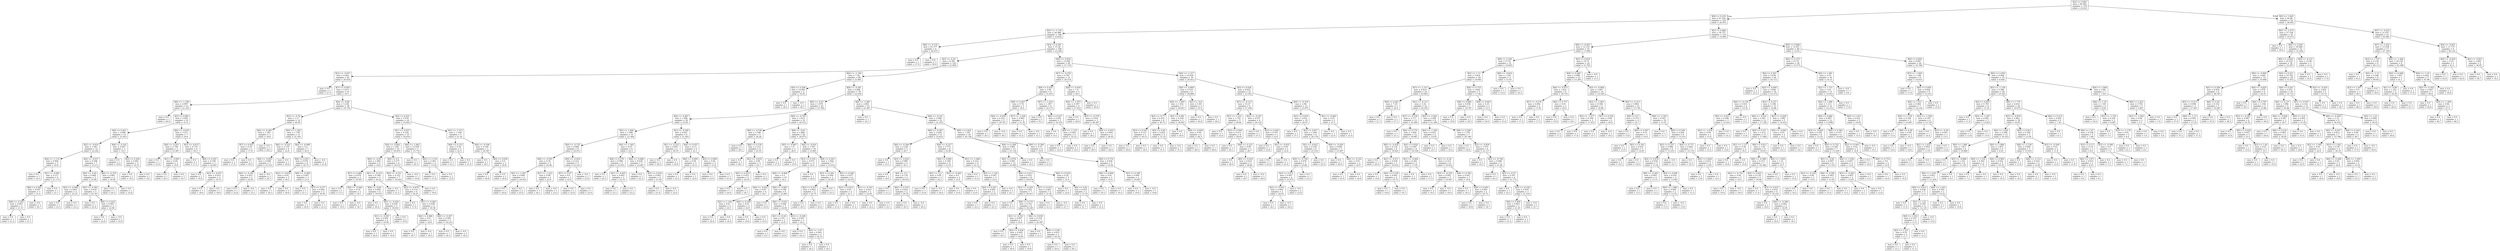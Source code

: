 digraph Tree {
node [shape=box] ;
0 [label="X[3] <= 0.965\nmse = 84.565\nsamples = 379\nvalue = 22.621"] ;
1 [label="X[9] <= 0.225\nmse = 41.524\nsamples = 325\nvalue = 20.051"] ;
0 -> 1 [labeldistance=2.5, labelangle=45, headlabel="True"] ;
2 [label="X[5] <= -1.154\nmse = 26.486\nsamples = 190\nvalue = 23.652"] ;
1 -> 2 ;
3 [label="X[8] <= -0.155\nmse = 91.577\nsamples = 4\nvalue = 44.475"] ;
2 -> 3 ;
4 [label="mse = 0.0\nsamples = 1\nvalue = 27.9"] ;
3 -> 4 ;
5 [label="mse = 0.0\nsamples = 3\nvalue = 50.0"] ;
3 -> 5 ;
6 [label="X[3] <= 0.391\nmse = 15.56\nsamples = 186\nvalue = 23.204"] ;
2 -> 6 ;
7 [label="X[3] <= -0.24\nmse = 8.391\nsamples = 142\nvalue = 21.805"] ;
6 -> 7 ;
8 [label="X[3] <= -3.637\nmse = 6.402\nsamples = 62\nvalue = 20.416"] ;
7 -> 8 ;
9 [label="mse = 0.0\nsamples = 1\nvalue = 27.5"] ;
8 -> 9 ;
10 [label="X[7] <= 0.093\nmse = 5.671\nsamples = 61\nvalue = 20.3"] ;
8 -> 10 ;
11 [label="X[6] <= -1.196\nmse = 4.987\nsamples = 23\nvalue = 21.235"] ;
10 -> 11 ;
12 [label="mse = 0.0\nsamples = 1\nvalue = 26.4"] ;
11 -> 12 ;
13 [label="X[5] <= 0.965\nmse = 3.945\nsamples = 22\nvalue = 21.0"] ;
11 -> 13 ;
14 [label="X[4] <= 0.443\nmse = 2.946\nsamples = 15\nvalue = 21.653"] ;
13 -> 14 ;
15 [label="X[2] <= -0.635\nmse = 1.941\nsamples = 12\nvalue = 22.242"] ;
14 -> 15 ;
16 [label="X[4] <= -1.114\nmse = 0.664\nsamples = 5\nvalue = 20.8"] ;
15 -> 16 ;
17 [label="mse = 0.0\nsamples = 1\nvalue = 19.3"] ;
16 -> 17 ;
18 [label="X[1] <= -0.091\nmse = 0.127\nsamples = 4\nvalue = 21.175"] ;
16 -> 18 ;
19 [label="X[8] <= 0.385\nmse = 0.047\nsamples = 3\nvalue = 21.0"] ;
18 -> 19 ;
20 [label="X[9] <= -0.203\nmse = 0.003\nsamples = 2\nvalue = 21.15"] ;
19 -> 20 ;
21 [label="mse = 0.0\nsamples = 1\nvalue = 21.2"] ;
20 -> 21 ;
22 [label="mse = 0.0\nsamples = 1\nvalue = 21.1"] ;
20 -> 22 ;
23 [label="mse = -0.0\nsamples = 1\nvalue = 20.7"] ;
19 -> 23 ;
24 [label="mse = 0.0\nsamples = 1\nvalue = 21.7"] ;
18 -> 24 ;
25 [label="X[4] <= -0.037\nmse = 0.308\nsamples = 7\nvalue = 23.271"] ;
15 -> 25 ;
26 [label="X[0] <= -0.45\nmse = 0.066\nsamples = 5\nvalue = 22.96"] ;
25 -> 26 ;
27 [label="X[3] <= -0.446\nmse = 0.003\nsamples = 2\nvalue = 23.25"] ;
26 -> 27 ;
28 [label="mse = 0.0\nsamples = 1\nvalue = 23.3"] ;
27 -> 28 ;
29 [label="mse = 0.0\nsamples = 1\nvalue = 23.2"] ;
27 -> 29 ;
30 [label="X[2] <= -0.382\nmse = 0.016\nsamples = 3\nvalue = 22.767"] ;
26 -> 30 ;
31 [label="mse = 0.0\nsamples = 1\nvalue = 22.6"] ;
30 -> 31 ;
32 [label="X[8] <= 0.424\nmse = 0.003\nsamples = 2\nvalue = 22.85"] ;
30 -> 32 ;
33 [label="mse = 0.0\nsamples = 1\nvalue = 22.8"] ;
32 -> 33 ;
34 [label="mse = -0.0\nsamples = 1\nvalue = 22.9"] ;
32 -> 34 ;
35 [label="X[6] <= -0.319\nmse = 0.062\nsamples = 2\nvalue = 24.05"] ;
25 -> 35 ;
36 [label="mse = 0.0\nsamples = 1\nvalue = 24.3"] ;
35 -> 36 ;
37 [label="mse = 0.0\nsamples = 1\nvalue = 23.8"] ;
35 -> 37 ;
38 [label="X[8] <= -0.102\nmse = 0.047\nsamples = 3\nvalue = 19.3"] ;
14 -> 38 ;
39 [label="mse = 0.0\nsamples = 1\nvalue = 19.6"] ;
38 -> 39 ;
40 [label="X[2] <= 0.204\nmse = 0.002\nsamples = 2\nvalue = 19.15"] ;
38 -> 40 ;
41 [label="mse = 0.0\nsamples = 1\nvalue = 19.2"] ;
40 -> 41 ;
42 [label="mse = 0.0\nsamples = 1\nvalue = 19.1"] ;
40 -> 42 ;
43 [label="X[6] <= -0.635\nmse = 3.211\nsamples = 7\nvalue = 19.6"] ;
13 -> 43 ;
44 [label="X[0] <= -0.451\nmse = 2.749\nsamples = 3\nvalue = 21.067"] ;
43 -> 44 ;
45 [label="mse = 0.0\nsamples = 1\nvalue = 23.4"] ;
44 -> 45 ;
46 [label="X[1] <= -0.845\nmse = 0.04\nsamples = 2\nvalue = 19.9"] ;
44 -> 46 ;
47 [label="mse = 0.0\nsamples = 1\nvalue = 20.1"] ;
46 -> 47 ;
48 [label="mse = 0.0\nsamples = 1\nvalue = 19.7"] ;
46 -> 48 ;
49 [label="X[3] <= -0.672\nmse = 0.735\nsamples = 4\nvalue = 18.5"] ;
43 -> 49 ;
50 [label="mse = 0.0\nsamples = 1\nvalue = 17.1"] ;
49 -> 50 ;
51 [label="X[8] <= 0.245\nmse = 0.109\nsamples = 3\nvalue = 18.967"] ;
49 -> 51 ;
52 [label="mse = 0.0\nsamples = 1\nvalue = 19.4"] ;
51 -> 52 ;
53 [label="X[3] <= -0.457\nmse = 0.023\nsamples = 2\nvalue = 18.75"] ;
51 -> 53 ;
54 [label="mse = 0.0\nsamples = 1\nvalue = 18.6"] ;
53 -> 54 ;
55 [label="mse = 0.0\nsamples = 1\nvalue = 18.9"] ;
53 -> 55 ;
56 [label="X[4] <= -0.86\nmse = 5.236\nsamples = 38\nvalue = 19.734"] ;
10 -> 56 ;
57 [label="X[3] <= -0.79\nmse = 3.17\nsamples = 14\nvalue = 20.95"] ;
56 -> 57 ;
58 [label="X[0] <= -0.395\nmse = 1.387\nsamples = 3\nvalue = 18.6"] ;
57 -> 58 ;
59 [label="X[7] <= 0.922\nmse = 0.16\nsamples = 2\nvalue = 17.8"] ;
58 -> 59 ;
60 [label="mse = 0.0\nsamples = 1\nvalue = 17.4"] ;
59 -> 60 ;
61 [label="mse = 0.0\nsamples = 1\nvalue = 18.2"] ;
59 -> 61 ;
62 [label="mse = -0.0\nsamples = 1\nvalue = 20.2"] ;
58 -> 62 ;
63 [label="X[4] <= -1.302\nmse = 1.739\nsamples = 11\nvalue = 21.591"] ;
57 -> 63 ;
64 [label="X[6] <= -0.525\nmse = 2.135\nsamples = 4\nvalue = 22.8"] ;
63 -> 64 ;
65 [label="X[9] <= -0.603\nmse = 0.696\nsamples = 3\nvalue = 23.533"] ;
64 -> 65 ;
66 [label="X[0] <= -0.381\nmse = 0.023\nsamples = 2\nvalue = 22.95"] ;
65 -> 66 ;
67 [label="mse = 0.0\nsamples = 1\nvalue = 22.8"] ;
66 -> 67 ;
68 [label="mse = -0.0\nsamples = 1\nvalue = 23.1"] ;
66 -> 68 ;
69 [label="mse = -0.0\nsamples = 1\nvalue = 24.7"] ;
65 -> 69 ;
70 [label="mse = -0.0\nsamples = 1\nvalue = 20.6"] ;
64 -> 70 ;
71 [label="X[0] <= -0.098\nmse = 0.2\nsamples = 7\nvalue = 20.9"] ;
63 -> 71 ;
72 [label="X[8] <= 0.451\nmse = 0.076\nsamples = 6\nvalue = 20.75"] ;
71 -> 72 ;
73 [label="X[2] <= -0.639\nmse = 0.02\nsamples = 3\nvalue = 20.5"] ;
72 -> 73 ;
74 [label="mse = 0.0\nsamples = 1\nvalue = 20.3"] ;
73 -> 74 ;
75 [label="mse = 0.0\nsamples = 2\nvalue = 20.6"] ;
73 -> 75 ;
76 [label="X[9] <= -0.599\nmse = 0.007\nsamples = 3\nvalue = 21.0"] ;
72 -> 76 ;
77 [label="mse = 0.0\nsamples = 1\nvalue = 21.1"] ;
76 -> 77 ;
78 [label="X[7] <= 0.277\nmse = 0.002\nsamples = 2\nvalue = 20.95"] ;
76 -> 78 ;
79 [label="mse = 0.0\nsamples = 1\nvalue = 20.9"] ;
78 -> 79 ;
80 [label="mse = 0.0\nsamples = 1\nvalue = 21.0"] ;
78 -> 80 ;
81 [label="mse = -0.0\nsamples = 1\nvalue = 21.8"] ;
71 -> 81 ;
82 [label="X[2] <= 0.432\nmse = 5.076\nsamples = 24\nvalue = 19.025"] ;
56 -> 82 ;
83 [label="X[1] <= -0.037\nmse = 4.339\nsamples = 19\nvalue = 18.416"] ;
82 -> 83 ;
84 [label="X[4] <= -0.093\nmse = 1.295\nsamples = 16\nvalue = 18.919"] ;
83 -> 84 ;
85 [label="X[0] <= -0.45\nmse = 1.085\nsamples = 8\nvalue = 19.6"] ;
84 -> 85 ;
86 [label="X[7] <= 0.484\nmse = 0.676\nsamples = 3\nvalue = 18.567"] ;
85 -> 86 ;
87 [label="mse = 0.0\nsamples = 1\nvalue = 17.5"] ;
86 -> 87 ;
88 [label="X[4] <= -0.566\nmse = 0.16\nsamples = 2\nvalue = 19.1"] ;
86 -> 88 ;
89 [label="mse = 0.0\nsamples = 1\nvalue = 19.5"] ;
88 -> 89 ;
90 [label="mse = -0.0\nsamples = 1\nvalue = 18.7"] ;
88 -> 90 ;
91 [label="X[1] <= -0.314\nmse = 0.306\nsamples = 5\nvalue = 20.22"] ;
85 -> 91 ;
92 [label="X[9] <= -0.64\nmse = 0.082\nsamples = 4\nvalue = 19.975"] ;
91 -> 92 ;
93 [label="mse = 0.0\nsamples = 1\nvalue = 20.4"] ;
92 -> 93 ;
94 [label="X[3] <= -0.546\nmse = 0.029\nsamples = 3\nvalue = 19.833"] ;
92 -> 94 ;
95 [label="X[1] <= -0.587\nmse = 0.002\nsamples = 2\nvalue = 19.95"] ;
94 -> 95 ;
96 [label="mse = 0.0\nsamples = 1\nvalue = 20.0"] ;
95 -> 96 ;
97 [label="mse = 0.0\nsamples = 1\nvalue = 19.9"] ;
95 -> 97 ;
98 [label="mse = 0.0\nsamples = 1\nvalue = 19.6"] ;
94 -> 98 ;
99 [label="mse = -0.0\nsamples = 1\nvalue = 21.2"] ;
91 -> 99 ;
100 [label="X[9] <= 0.2\nmse = 0.577\nsamples = 8\nvalue = 18.237"] ;
84 -> 100 ;
101 [label="X[0] <= -0.351\nmse = 0.322\nsamples = 7\nvalue = 18.443"] ;
100 -> 101 ;
102 [label="X[3] <= -0.878\nmse = 0.116\nsamples = 6\nvalue = 18.25"] ;
101 -> 102 ;
103 [label="mse = 0.0\nsamples = 1\nvalue = 17.6"] ;
102 -> 103 ;
104 [label="X[1] <= -0.483\nmse = 0.038\nsamples = 5\nvalue = 18.38"] ;
102 -> 104 ;
105 [label="X[4] <= 0.066\nmse = 0.01\nsamples = 2\nvalue = 18.6"] ;
104 -> 105 ;
106 [label="mse = 0.0\nsamples = 1\nvalue = 18.7"] ;
105 -> 106 ;
107 [label="mse = -0.0\nsamples = 1\nvalue = 18.5"] ;
105 -> 107 ;
108 [label="X[0] <= -0.397\nmse = 0.002\nsamples = 3\nvalue = 18.233"] ;
104 -> 108 ;
109 [label="mse = 0.0\nsamples = 1\nvalue = 18.3"] ;
108 -> 109 ;
110 [label="mse = -0.0\nsamples = 2\nvalue = 18.2"] ;
108 -> 110 ;
111 [label="mse = 0.0\nsamples = 1\nvalue = 19.6"] ;
101 -> 111 ;
112 [label="mse = -0.0\nsamples = 1\nvalue = 16.8"] ;
100 -> 112 ;
113 [label="X[6] <= -1.062\nmse = 12.029\nsamples = 3\nvalue = 15.733"] ;
83 -> 113 ;
114 [label="mse = 0.0\nsamples = 1\nvalue = 20.3"] ;
113 -> 114 ;
115 [label="X[0] <= 3.116\nmse = 2.403\nsamples = 2\nvalue = 13.45"] ;
113 -> 115 ;
116 [label="mse = 0.0\nsamples = 1\nvalue = 11.9"] ;
115 -> 116 ;
117 [label="mse = 0.0\nsamples = 1\nvalue = 15.0"] ;
115 -> 117 ;
118 [label="X[3] <= -1.573\nmse = 1.106\nsamples = 5\nvalue = 21.34"] ;
82 -> 118 ;
119 [label="X[9] <= 0.125\nmse = 0.36\nsamples = 2\nvalue = 22.5"] ;
118 -> 119 ;
120 [label="mse = 0.0\nsamples = 1\nvalue = 23.1"] ;
119 -> 120 ;
121 [label="mse = 0.0\nsamples = 1\nvalue = 21.9"] ;
119 -> 121 ;
122 [label="X[0] <= -0.196\nmse = 0.109\nsamples = 3\nvalue = 20.567"] ;
118 -> 122 ;
123 [label="mse = 0.0\nsamples = 1\nvalue = 20.1"] ;
122 -> 123 ;
124 [label="X[0] <= 0.638\nmse = 0.0\nsamples = 2\nvalue = 20.8"] ;
122 -> 124 ;
125 [label="mse = 0.0\nsamples = 1\nvalue = 20.8"] ;
124 -> 125 ;
126 [label="mse = 0.0\nsamples = 1\nvalue = 20.8"] ;
124 -> 126 ;
127 [label="X[6] <= -1.109\nmse = 7.28\nsamples = 80\nvalue = 22.881"] ;
7 -> 127 ;
128 [label="X[5] <= 0.208\nmse = 14.062\nsamples = 2\nvalue = 32.45"] ;
127 -> 128 ;
129 [label="mse = 0.0\nsamples = 1\nvalue = 36.2"] ;
128 -> 129 ;
130 [label="mse = -0.0\nsamples = 1\nvalue = 28.7"] ;
128 -> 130 ;
131 [label="X[9] <= -0.381\nmse = 4.698\nsamples = 78\nvalue = 22.636"] ;
127 -> 131 ;
132 [label="X[0] <= -0.45\nmse = 3.079\nsamples = 45\nvalue = 23.764"] ;
131 -> 132 ;
133 [label="X[4] <= -0.467\nmse = 1.586\nsamples = 20\nvalue = 22.83"] ;
132 -> 133 ;
134 [label="X[5] <= 1.466\nmse = 1.048\nsamples = 14\nvalue = 23.364"] ;
133 -> 134 ;
135 [label="X[9] <= -0.725\nmse = 0.666\nsamples = 8\nvalue = 24.013"] ;
134 -> 135 ;
136 [label="X[6] <= -0.593\nmse = 0.35\nsamples = 5\nvalue = 24.48"] ;
135 -> 136 ;
137 [label="X[2] <= -1.007\nmse = 0.009\nsamples = 3\nvalue = 24.933"] ;
136 -> 137 ;
138 [label="mse = 0.0\nsamples = 1\nvalue = 24.8"] ;
137 -> 138 ;
139 [label="mse = 0.0\nsamples = 2\nvalue = 25.0"] ;
137 -> 139 ;
140 [label="X[1] <= -1.223\nmse = 0.09\nsamples = 2\nvalue = 23.8"] ;
136 -> 140 ;
141 [label="mse = 0.0\nsamples = 1\nvalue = 24.1"] ;
140 -> 141 ;
142 [label="mse = -0.0\nsamples = 1\nvalue = 23.5"] ;
140 -> 142 ;
143 [label="X[0] <= -0.454\nmse = 0.222\nsamples = 3\nvalue = 23.233"] ;
135 -> 143 ;
144 [label="X[7] <= 0.07\nmse = 0.0\nsamples = 2\nvalue = 22.9"] ;
143 -> 144 ;
145 [label="mse = 0.0\nsamples = 1\nvalue = 22.9"] ;
144 -> 145 ;
146 [label="mse = 0.0\nsamples = 1\nvalue = 22.9"] ;
144 -> 146 ;
147 [label="mse = -0.0\nsamples = 1\nvalue = 23.9"] ;
143 -> 147 ;
148 [label="X[4] <= -1.302\nmse = 0.25\nsamples = 6\nvalue = 22.5"] ;
134 -> 148 ;
149 [label="X[8] <= 0.278\nmse = 0.096\nsamples = 3\nvalue = 22.933"] ;
148 -> 149 ;
150 [label="mse = 0.0\nsamples = 1\nvalue = 22.5"] ;
149 -> 150 ;
151 [label="X[1] <= -0.925\nmse = 0.003\nsamples = 2\nvalue = 23.15"] ;
149 -> 151 ;
152 [label="mse = 0.0\nsamples = 1\nvalue = 23.1"] ;
151 -> 152 ;
153 [label="mse = 0.0\nsamples = 1\nvalue = 23.2"] ;
151 -> 153 ;
154 [label="X[6] <= -0.668\nmse = 0.029\nsamples = 3\nvalue = 22.067"] ;
148 -> 154 ;
155 [label="mse = 0.0\nsamples = 1\nvalue = 22.3"] ;
154 -> 155 ;
156 [label="X[3] <= 0.019\nmse = 0.002\nsamples = 2\nvalue = 21.95"] ;
154 -> 156 ;
157 [label="mse = 0.0\nsamples = 1\nvalue = 21.9"] ;
156 -> 157 ;
158 [label="mse = -0.0\nsamples = 1\nvalue = 22.0"] ;
156 -> 158 ;
159 [label="X[3] <= -0.209\nmse = 0.621\nsamples = 6\nvalue = 21.583"] ;
133 -> 159 ;
160 [label="X[1] <= -0.333\nmse = 0.003\nsamples = 2\nvalue = 20.55"] ;
159 -> 160 ;
161 [label="mse = 0.0\nsamples = 1\nvalue = 20.5"] ;
160 -> 161 ;
162 [label="mse = 0.0\nsamples = 1\nvalue = 20.6"] ;
160 -> 162 ;
163 [label="X[4] <= 0.057\nmse = 0.13\nsamples = 4\nvalue = 22.1"] ;
159 -> 163 ;
164 [label="X[6] <= -0.895\nmse = 0.04\nsamples = 2\nvalue = 22.4"] ;
163 -> 164 ;
165 [label="mse = 0.0\nsamples = 1\nvalue = 22.2"] ;
164 -> 165 ;
166 [label="mse = 0.0\nsamples = 1\nvalue = 22.6"] ;
164 -> 166 ;
167 [label="X[5] <= 0.069\nmse = 0.04\nsamples = 2\nvalue = 21.8"] ;
163 -> 167 ;
168 [label="mse = 0.0\nsamples = 1\nvalue = 22.0"] ;
167 -> 168 ;
169 [label="mse = 0.0\nsamples = 1\nvalue = 21.6"] ;
167 -> 169 ;
170 [label="X[6] <= -0.763\nmse = 3.015\nsamples = 25\nvalue = 24.512"] ;
132 -> 170 ;
171 [label="X[9] <= -0.746\nmse = 3.786\nsamples = 5\nvalue = 26.26"] ;
170 -> 171 ;
172 [label="mse = 0.0\nsamples = 1\nvalue = 29.1"] ;
171 -> 172 ;
173 [label="X[8] <= 0.378\nmse = 2.212\nsamples = 4\nvalue = 25.55"] ;
171 -> 173 ;
174 [label="mse = 0.0\nsamples = 1\nvalue = 28.1"] ;
173 -> 174 ;
175 [label="X[2] <= -0.635\nmse = 0.06\nsamples = 3\nvalue = 24.7"] ;
173 -> 175 ;
176 [label="X[5] <= 0.433\nmse = 0.023\nsamples = 2\nvalue = 24.55"] ;
175 -> 176 ;
177 [label="mse = 0.0\nsamples = 1\nvalue = 24.4"] ;
176 -> 177 ;
178 [label="mse = 0.0\nsamples = 1\nvalue = 24.7"] ;
176 -> 178 ;
179 [label="mse = 0.0\nsamples = 1\nvalue = 25.0"] ;
175 -> 179 ;
180 [label="X[8] <= -0.03\nmse = 1.868\nsamples = 20\nvalue = 24.075"] ;
170 -> 180 ;
181 [label="X[5] <= -0.847\nmse = 1.0\nsamples = 2\nvalue = 26.0"] ;
180 -> 181 ;
182 [label="mse = 0.0\nsamples = 1\nvalue = 27.0"] ;
181 -> 182 ;
183 [label="mse = 0.0\nsamples = 1\nvalue = 25.0"] ;
181 -> 183 ;
184 [label="X[4] <= -0.914\nmse = 1.507\nsamples = 18\nvalue = 23.861"] ;
180 -> 184 ;
185 [label="X[3] <= 0.318\nmse = 0.673\nsamples = 11\nvalue = 24.4"] ;
184 -> 185 ;
186 [label="X[9] <= -0.908\nmse = 0.3\nsamples = 10\nvalue = 24.2"] ;
185 -> 186 ;
187 [label="X[0] <= -0.432\nmse = 0.05\nsamples = 4\nvalue = 24.7"] ;
186 -> 187 ;
188 [label="X[5] <= 1.164\nmse = 0.01\nsamples = 2\nvalue = 24.5"] ;
187 -> 188 ;
189 [label="mse = 0.0\nsamples = 1\nvalue = 24.6"] ;
188 -> 189 ;
190 [label="mse = 0.0\nsamples = 1\nvalue = 24.4"] ;
188 -> 190 ;
191 [label="X[8] <= 0.349\nmse = 0.01\nsamples = 2\nvalue = 24.9"] ;
187 -> 191 ;
192 [label="mse = 0.0\nsamples = 1\nvalue = 24.8"] ;
191 -> 192 ;
193 [label="mse = 0.0\nsamples = 1\nvalue = 25.0"] ;
191 -> 193 ;
194 [label="X[9] <= -0.891\nmse = 0.189\nsamples = 6\nvalue = 23.867"] ;
186 -> 194 ;
195 [label="mse = 0.0\nsamples = 1\nvalue = 23.0"] ;
194 -> 195 ;
196 [label="X[6] <= -0.632\nmse = 0.046\nsamples = 5\nvalue = 24.04"] ;
194 -> 196 ;
197 [label="X[1] <= -0.24\nmse = 0.01\nsamples = 2\nvalue = 23.8"] ;
196 -> 197 ;
198 [label="mse = 0.0\nsamples = 1\nvalue = 23.7"] ;
197 -> 198 ;
199 [label="mse = 0.0\nsamples = 1\nvalue = 23.9"] ;
197 -> 199 ;
200 [label="X[3] <= -0.109\nmse = 0.007\nsamples = 3\nvalue = 24.2"] ;
196 -> 200 ;
201 [label="mse = 0.0\nsamples = 1\nvalue = 24.3"] ;
200 -> 201 ;
202 [label="X[2] <= -1.07\nmse = 0.002\nsamples = 2\nvalue = 24.15"] ;
200 -> 202 ;
203 [label="mse = 0.0\nsamples = 1\nvalue = 24.2"] ;
202 -> 203 ;
204 [label="mse = 0.0\nsamples = 1\nvalue = 24.1"] ;
202 -> 204 ;
205 [label="mse = 0.0\nsamples = 1\nvalue = 26.4"] ;
185 -> 205 ;
206 [label="X[8] <= 0.263\nmse = 1.644\nsamples = 7\nvalue = 23.014"] ;
184 -> 206 ;
207 [label="X[3] <= 0.291\nmse = 0.509\nsamples = 3\nvalue = 24.267"] ;
206 -> 207 ;
208 [label="X[2] <= 0.411\nmse = 0.062\nsamples = 2\nvalue = 24.75"] ;
207 -> 208 ;
209 [label="mse = 0.0\nsamples = 1\nvalue = 24.5"] ;
208 -> 209 ;
210 [label="mse = 0.0\nsamples = 1\nvalue = 25.0"] ;
208 -> 210 ;
211 [label="mse = 0.0\nsamples = 1\nvalue = 23.3"] ;
207 -> 211 ;
212 [label="X[5] <= 0.296\nmse = 0.437\nsamples = 4\nvalue = 22.075"] ;
206 -> 212 ;
213 [label="X[3] <= 0.012\nmse = 0.01\nsamples = 2\nvalue = 21.5"] ;
212 -> 213 ;
214 [label="mse = 0.0\nsamples = 1\nvalue = 21.6"] ;
213 -> 214 ;
215 [label="mse = 0.0\nsamples = 1\nvalue = 21.4"] ;
213 -> 215 ;
216 [label="X[1] <= -0.703\nmse = 0.202\nsamples = 2\nvalue = 22.65"] ;
212 -> 216 ;
217 [label="mse = 0.0\nsamples = 1\nvalue = 22.2"] ;
216 -> 217 ;
218 [label="mse = 0.0\nsamples = 1\nvalue = 23.1"] ;
216 -> 218 ;
219 [label="X[8] <= -1.681\nmse = 2.801\nsamples = 33\nvalue = 21.097"] ;
131 -> 219 ;
220 [label="mse = 0.0\nsamples = 1\nvalue = 16.1"] ;
219 -> 220 ;
221 [label="X[9] <= -0.141\nmse = 2.084\nsamples = 32\nvalue = 21.253"] ;
219 -> 221 ;
222 [label="X[9] <= -0.287\nmse = 2.428\nsamples = 13\nvalue = 22.023"] ;
221 -> 222 ;
223 [label="X[6] <= -0.546\nmse = 2.228\nsamples = 5\nvalue = 20.7"] ;
222 -> 223 ;
224 [label="mse = 0.0\nsamples = 1\nvalue = 23.1"] ;
223 -> 224 ;
225 [label="X[5] <= -0.622\nmse = 0.985\nsamples = 4\nvalue = 20.1"] ;
223 -> 225 ;
226 [label="mse = 0.0\nsamples = 1\nvalue = 18.5"] ;
225 -> 226 ;
227 [label="X[4] <= -0.1\nmse = 0.176\nsamples = 3\nvalue = 20.633"] ;
225 -> 227 ;
228 [label="mse = 0.0\nsamples = 1\nvalue = 21.2"] ;
227 -> 228 ;
229 [label="X[6] <= 0.535\nmse = 0.022\nsamples = 2\nvalue = 20.35"] ;
227 -> 229 ;
230 [label="mse = 0.0\nsamples = 1\nvalue = 20.5"] ;
229 -> 230 ;
231 [label="mse = -0.0\nsamples = 1\nvalue = 20.2"] ;
229 -> 231 ;
232 [label="X[9] <= -0.217\nmse = 0.775\nsamples = 8\nvalue = 22.85"] ;
222 -> 232 ;
233 [label="X[6] <= 0.069\nmse = 0.348\nsamples = 4\nvalue = 23.55"] ;
232 -> 233 ;
234 [label="X[5] <= -0.3\nmse = 0.09\nsamples = 2\nvalue = 24.1"] ;
233 -> 234 ;
235 [label="mse = 0.0\nsamples = 1\nvalue = 23.8"] ;
234 -> 235 ;
236 [label="mse = -0.0\nsamples = 1\nvalue = 24.4"] ;
234 -> 236 ;
237 [label="X[5] <= -0.462\nmse = 0.0\nsamples = 2\nvalue = 23.0"] ;
233 -> 237 ;
238 [label="mse = 0.0\nsamples = 1\nvalue = 23.0"] ;
237 -> 238 ;
239 [label="mse = 0.0\nsamples = 1\nvalue = 23.0"] ;
237 -> 239 ;
240 [label="X[1] <= -1.046\nmse = 0.222\nsamples = 4\nvalue = 22.15"] ;
232 -> 240 ;
241 [label="mse = 0.0\nsamples = 1\nvalue = 21.4"] ;
240 -> 241 ;
242 [label="X[2] <= 1.145\nmse = 0.047\nsamples = 3\nvalue = 22.4"] ;
240 -> 242 ;
243 [label="X[4] <= 0.201\nmse = 0.002\nsamples = 2\nvalue = 22.25"] ;
242 -> 243 ;
244 [label="mse = 0.0\nsamples = 1\nvalue = 22.2"] ;
243 -> 244 ;
245 [label="mse = 0.0\nsamples = 1\nvalue = 22.3"] ;
243 -> 245 ;
246 [label="mse = -0.0\nsamples = 1\nvalue = 22.7"] ;
242 -> 246 ;
247 [label="X[8] <= 0.424\nmse = 1.165\nsamples = 19\nvalue = 20.726"] ;
221 -> 247 ;
248 [label="X[9] <= 0.208\nmse = 0.981\nsamples = 13\nvalue = 21.154"] ;
247 -> 248 ;
249 [label="X[0] <= 0.076\nmse = 0.685\nsamples = 12\nvalue = 20.983"] ;
248 -> 249 ;
250 [label="X[8] <= 0.413\nmse = 0.453\nsamples = 9\nvalue = 20.678"] ;
249 -> 250 ;
251 [label="X[3] <= -0.203\nmse = 0.345\nsamples = 7\nvalue = 20.457"] ;
250 -> 251 ;
252 [label="mse = 0.0\nsamples = 1\nvalue = 21.5"] ;
251 -> 252 ;
253 [label="X[8] <= 0.274\nmse = 0.191\nsamples = 6\nvalue = 20.283"] ;
251 -> 253 ;
254 [label="X[1] <= -0.551\nmse = 0.007\nsamples = 3\nvalue = 20.0"] ;
253 -> 254 ;
255 [label="mse = 0.0\nsamples = 1\nvalue = 20.1"] ;
254 -> 255 ;
256 [label="X[2] <= 0.436\nmse = 0.002\nsamples = 2\nvalue = 19.95"] ;
254 -> 256 ;
257 [label="mse = 0.0\nsamples = 1\nvalue = 20.0"] ;
256 -> 257 ;
258 [label="mse = 0.0\nsamples = 1\nvalue = 19.9"] ;
256 -> 258 ;
259 [label="X[4] <= 0.038\nmse = 0.216\nsamples = 3\nvalue = 20.567"] ;
253 -> 259 ;
260 [label="mse = 0.0\nsamples = 1\nvalue = 21.2"] ;
259 -> 260 ;
261 [label="X[4] <= 0.68\nmse = 0.023\nsamples = 2\nvalue = 20.25"] ;
259 -> 261 ;
262 [label="mse = 0.0\nsamples = 1\nvalue = 20.4"] ;
261 -> 262 ;
263 [label="mse = 0.0\nsamples = 1\nvalue = 20.1"] ;
261 -> 263 ;
264 [label="X[7] <= 0.415\nmse = 0.063\nsamples = 2\nvalue = 21.45"] ;
250 -> 264 ;
265 [label="mse = 0.0\nsamples = 1\nvalue = 21.2"] ;
264 -> 265 ;
266 [label="mse = -0.0\nsamples = 1\nvalue = 21.7"] ;
264 -> 266 ;
267 [label="X[9] <= 0.018\nmse = 0.26\nsamples = 3\nvalue = 21.9"] ;
249 -> 267 ;
268 [label="mse = 0.0\nsamples = 1\nvalue = 22.6"] ;
267 -> 268 ;
269 [label="X[0] <= 0.81\nmse = 0.023\nsamples = 2\nvalue = 21.55"] ;
267 -> 269 ;
270 [label="mse = 0.0\nsamples = 1\nvalue = 21.7"] ;
269 -> 270 ;
271 [label="mse = 0.0\nsamples = 1\nvalue = 21.4"] ;
269 -> 271 ;
272 [label="mse = 0.0\nsamples = 1\nvalue = 23.2"] ;
248 -> 272 ;
273 [label="X[6] <= -0.384\nmse = 0.31\nsamples = 6\nvalue = 19.8"] ;
247 -> 273 ;
274 [label="mse = 0.0\nsamples = 1\nvalue = 21.0"] ;
273 -> 274 ;
275 [label="X[4] <= 0.732\nmse = 0.026\nsamples = 5\nvalue = 19.56"] ;
273 -> 275 ;
276 [label="X[6] <= 0.696\nmse = 0.01\nsamples = 2\nvalue = 19.4"] ;
275 -> 276 ;
277 [label="mse = 0.0\nsamples = 1\nvalue = 19.3"] ;
276 -> 277 ;
278 [label="mse = 0.0\nsamples = 1\nvalue = 19.5"] ;
276 -> 278 ;
279 [label="X[3] <= 0.189\nmse = 0.009\nsamples = 3\nvalue = 19.667"] ;
275 -> 279 ;
280 [label="mse = 0.0\nsamples = 2\nvalue = 19.6"] ;
279 -> 280 ;
281 [label="mse = -0.0\nsamples = 1\nvalue = 19.8"] ;
279 -> 281 ;
282 [label="X[6] <= -0.832\nmse = 12.002\nsamples = 44\nvalue = 27.718"] ;
6 -> 282 ;
283 [label="X[7] <= -0.276\nmse = 4.787\nsamples = 14\nvalue = 30.514"] ;
282 -> 283 ;
284 [label="X[8] <= 0.418\nmse = 2.94\nsamples = 9\nvalue = 31.633"] ;
283 -> 284 ;
285 [label="X[8] <= 0.407\nmse = 0.76\nsamples = 5\nvalue = 30.4"] ;
284 -> 285 ;
286 [label="X[0] <= -0.459\nmse = 0.222\nsamples = 3\nvalue = 29.767"] ;
285 -> 286 ;
287 [label="mse = 0.0\nsamples = 1\nvalue = 29.1"] ;
286 -> 287 ;
288 [label="mse = -0.0\nsamples = 2\nvalue = 30.1"] ;
286 -> 288 ;
289 [label="X[7] <= -1.428\nmse = 0.063\nsamples = 2\nvalue = 31.35"] ;
285 -> 289 ;
290 [label="mse = 0.0\nsamples = 1\nvalue = 31.6"] ;
289 -> 290 ;
291 [label="mse = -0.0\nsamples = 1\nvalue = 31.1"] ;
289 -> 291 ;
292 [label="X[7] <= -1.014\nmse = 1.387\nsamples = 4\nvalue = 33.175"] ;
284 -> 292 ;
293 [label="mse = 0.0\nsamples = 1\nvalue = 35.1"] ;
292 -> 293 ;
294 [label="X[8] <= 0.437\nmse = 0.202\nsamples = 3\nvalue = 32.533"] ;
292 -> 294 ;
295 [label="mse = 0.0\nsamples = 1\nvalue = 33.1"] ;
294 -> 295 ;
296 [label="X[9] <= -1.155\nmse = 0.062\nsamples = 2\nvalue = 32.25"] ;
294 -> 296 ;
297 [label="mse = 0.0\nsamples = 1\nvalue = 32.0"] ;
296 -> 297 ;
298 [label="mse = 0.0\nsamples = 1\nvalue = 32.5"] ;
296 -> 298 ;
299 [label="X[6] <= -0.954\nmse = 1.8\nsamples = 5\nvalue = 28.5"] ;
283 -> 299 ;
300 [label="X[4] <= -1.875\nmse = 0.597\nsamples = 4\nvalue = 27.925"] ;
299 -> 300 ;
301 [label="mse = 0.0\nsamples = 1\nvalue = 26.6"] ;
300 -> 301 ;
302 [label="X[5] <= -0.278\nmse = 0.016\nsamples = 3\nvalue = 28.367"] ;
300 -> 302 ;
303 [label="mse = 0.0\nsamples = 1\nvalue = 28.2"] ;
302 -> 303 ;
304 [label="X[0] <= -0.455\nmse = 0.003\nsamples = 2\nvalue = 28.45"] ;
302 -> 304 ;
305 [label="mse = 0.0\nsamples = 1\nvalue = 28.5"] ;
304 -> 305 ;
306 [label="mse = 0.0\nsamples = 1\nvalue = 28.4"] ;
304 -> 306 ;
307 [label="mse = 0.0\nsamples = 1\nvalue = 30.8"] ;
299 -> 307 ;
308 [label="X[4] <= -1.217\nmse = 10.018\nsamples = 30\nvalue = 26.413"] ;
282 -> 308 ;
309 [label="X[9] <= -0.869\nmse = 4.519\nsamples = 9\nvalue = 28.889"] ;
308 -> 309 ;
310 [label="X[9] <= -1.065\nmse = 1.451\nsamples = 7\nvalue = 29.857"] ;
309 -> 310 ;
311 [label="X[2] <= -0.77\nmse = 0.433\nsamples = 4\nvalue = 30.75"] ;
310 -> 311 ;
312 [label="X[3] <= 0.541\nmse = 0.123\nsamples = 2\nvalue = 30.15"] ;
311 -> 312 ;
313 [label="mse = 0.0\nsamples = 1\nvalue = 29.8"] ;
312 -> 313 ;
314 [label="mse = 0.0\nsamples = 1\nvalue = 30.5"] ;
312 -> 314 ;
315 [label="X[5] <= 0.48\nmse = 0.022\nsamples = 2\nvalue = 31.35"] ;
311 -> 315 ;
316 [label="mse = 0.0\nsamples = 1\nvalue = 31.5"] ;
315 -> 316 ;
317 [label="mse = -0.0\nsamples = 1\nvalue = 31.2"] ;
315 -> 317 ;
318 [label="X[3] <= 0.491\nmse = 0.329\nsamples = 3\nvalue = 28.667"] ;
310 -> 318 ;
319 [label="mse = 0.0\nsamples = 1\nvalue = 29.4"] ;
318 -> 319 ;
320 [label="X[9] <= -0.956\nmse = 0.09\nsamples = 2\nvalue = 28.3"] ;
318 -> 320 ;
321 [label="mse = 0.0\nsamples = 1\nvalue = 28.0"] ;
320 -> 321 ;
322 [label="mse = 0.0\nsamples = 1\nvalue = 28.6"] ;
320 -> 322 ;
323 [label="X[1] <= -0.8\nmse = 0.49\nsamples = 2\nvalue = 25.5"] ;
309 -> 323 ;
324 [label="mse = 0.0\nsamples = 1\nvalue = 24.8"] ;
323 -> 324 ;
325 [label="mse = 0.0\nsamples = 1\nvalue = 26.2"] ;
323 -> 325 ;
326 [label="X[5] <= 0.028\nmse = 8.622\nsamples = 21\nvalue = 25.352"] ;
308 -> 326 ;
327 [label="X[7] <= -0.115\nmse = 10.27\nsamples = 9\nvalue = 27.189"] ;
326 -> 327 ;
328 [label="X[7] <= -1.221\nmse = 1.722\nsamples = 5\nvalue = 29.64"] ;
327 -> 328 ;
329 [label="mse = 0.0\nsamples = 1\nvalue = 32.0"] ;
328 -> 329 ;
330 [label="X[3] <= 0.504\nmse = 0.413\nsamples = 4\nvalue = 29.05"] ;
328 -> 330 ;
331 [label="mse = 0.0\nsamples = 1\nvalue = 30.1"] ;
330 -> 331 ;
332 [label="X[4] <= -0.221\nmse = 0.06\nsamples = 3\nvalue = 28.7"] ;
330 -> 332 ;
333 [label="mse = 0.0\nsamples = 1\nvalue = 28.4"] ;
332 -> 333 ;
334 [label="X[0] <= -0.425\nmse = 0.023\nsamples = 2\nvalue = 28.85"] ;
332 -> 334 ;
335 [label="mse = 0.0\nsamples = 1\nvalue = 28.7"] ;
334 -> 335 ;
336 [label="mse = -0.0\nsamples = 1\nvalue = 29.0"] ;
334 -> 336 ;
337 [label="X[2] <= -0.167\nmse = 4.057\nsamples = 4\nvalue = 24.125"] ;
327 -> 337 ;
338 [label="mse = 0.0\nsamples = 1\nvalue = 27.5"] ;
337 -> 338 ;
339 [label="X[3] <= 0.445\nmse = 0.347\nsamples = 3\nvalue = 23.0"] ;
337 -> 339 ;
340 [label="mse = 0.0\nsamples = 1\nvalue = 23.8"] ;
339 -> 340 ;
341 [label="X[1] <= -0.022\nmse = 0.04\nsamples = 2\nvalue = 22.6"] ;
339 -> 341 ;
342 [label="mse = 0.0\nsamples = 1\nvalue = 22.8"] ;
341 -> 342 ;
343 [label="mse = -0.0\nsamples = 1\nvalue = 22.4"] ;
341 -> 343 ;
344 [label="X[9] <= -0.318\nmse = 2.96\nsamples = 12\nvalue = 23.975"] ;
326 -> 344 ;
345 [label="X[3] <= 0.419\nmse = 2.032\nsamples = 10\nvalue = 24.47"] ;
344 -> 345 ;
346 [label="mse = 0.0\nsamples = 1\nvalue = 27.1"] ;
345 -> 346 ;
347 [label="X[3] <= 0.657\nmse = 1.404\nsamples = 9\nvalue = 24.178"] ;
345 -> 347 ;
348 [label="X[1] <= -0.812\nmse = 0.536\nsamples = 6\nvalue = 23.533"] ;
347 -> 348 ;
349 [label="X[9] <= -0.749\nmse = 0.078\nsamples = 5\nvalue = 23.84"] ;
348 -> 349 ;
350 [label="X[3] <= 0.472\nmse = 0.007\nsamples = 4\nvalue = 23.975"] ;
349 -> 350 ;
351 [label="X[2] <= -0.652\nmse = 0.002\nsamples = 2\nvalue = 24.05"] ;
350 -> 351 ;
352 [label="mse = 0.0\nsamples = 1\nvalue = 24.1"] ;
351 -> 352 ;
353 [label="mse = -0.0\nsamples = 1\nvalue = 24.0"] ;
351 -> 353 ;
354 [label="mse = -0.0\nsamples = 2\nvalue = 23.9"] ;
350 -> 354 ;
355 [label="mse = 0.0\nsamples = 1\nvalue = 23.3"] ;
349 -> 355 ;
356 [label="mse = 0.0\nsamples = 1\nvalue = 22.0"] ;
348 -> 356 ;
357 [label="X[9] <= -0.929\nmse = 0.649\nsamples = 3\nvalue = 25.467"] ;
347 -> 357 ;
358 [label="mse = 0.0\nsamples = 1\nvalue = 26.6"] ;
357 -> 358 ;
359 [label="X[6] <= -0.522\nmse = 0.01\nsamples = 2\nvalue = 24.9"] ;
357 -> 359 ;
360 [label="mse = 0.0\nsamples = 1\nvalue = 25.0"] ;
359 -> 360 ;
361 [label="mse = 0.0\nsamples = 1\nvalue = 24.8"] ;
359 -> 361 ;
362 [label="X[1] <= -0.662\nmse = 0.25\nsamples = 2\nvalue = 21.5"] ;
344 -> 362 ;
363 [label="mse = 0.0\nsamples = 1\nvalue = 22.0"] ;
362 -> 363 ;
364 [label="mse = 0.0\nsamples = 1\nvalue = 21.0"] ;
362 -> 364 ;
365 [label="X[2] <= 0.466\nmse = 18.757\nsamples = 135\nvalue = 14.983"] ;
1 -> 365 ;
366 [label="X[0] <= -0.407\nmse = 12.155\nsamples = 55\nvalue = 17.969"] ;
365 -> 366 ;
367 [label="X[9] <= 2.328\nmse = 6.731\nsamples = 31\nvalue = 19.655"] ;
366 -> 367 ;
368 [label="X[5] <= 1.13\nmse = 5.816\nsamples = 29\nvalue = 19.945"] ;
367 -> 368 ;
369 [label="X[7] <= -1.313\nmse = 4.914\nsamples = 24\nvalue = 20.463"] ;
368 -> 369 ;
370 [label="X[9] <= 0.641\nmse = 7.29\nsamples = 2\nvalue = 24.4"] ;
369 -> 370 ;
371 [label="mse = 0.0\nsamples = 1\nvalue = 21.7"] ;
370 -> 371 ;
372 [label="mse = 0.0\nsamples = 1\nvalue = 27.1"] ;
370 -> 372 ;
373 [label="X[1] <= -0.112\nmse = 3.16\nsamples = 22\nvalue = 20.105"] ;
369 -> 373 ;
374 [label="X[7] <= -0.576\nmse = 2.177\nsamples = 13\nvalue = 19.285"] ;
373 -> 374 ;
375 [label="mse = 0.0\nsamples = 1\nvalue = 23.1"] ;
374 -> 375 ;
376 [label="X[4] <= 0.174\nmse = 1.044\nsamples = 12\nvalue = 18.967"] ;
374 -> 376 ;
377 [label="X[0] <= -0.436\nmse = 0.132\nsamples = 4\nvalue = 19.825"] ;
376 -> 377 ;
378 [label="mse = 0.0\nsamples = 1\nvalue = 20.4"] ;
377 -> 378 ;
379 [label="X[2] <= -0.471\nmse = 0.029\nsamples = 3\nvalue = 19.633"] ;
377 -> 379 ;
380 [label="mse = 0.0\nsamples = 1\nvalue = 19.4"] ;
379 -> 380 ;
381 [label="X[4] <= 0.139\nmse = 0.002\nsamples = 2\nvalue = 19.75"] ;
379 -> 381 ;
382 [label="mse = 0.0\nsamples = 1\nvalue = 19.8"] ;
381 -> 382 ;
383 [label="mse = 0.0\nsamples = 1\nvalue = 19.7"] ;
381 -> 383 ;
384 [label="X[4] <= 0.654\nmse = 0.947\nsamples = 8\nvalue = 18.538"] ;
376 -> 384 ;
385 [label="X[1] <= -0.404\nmse = 0.202\nsamples = 2\nvalue = 17.05"] ;
384 -> 385 ;
386 [label="mse = 0.0\nsamples = 1\nvalue = 16.6"] ;
385 -> 386 ;
387 [label="mse = 0.0\nsamples = 1\nvalue = 17.5"] ;
385 -> 387 ;
388 [label="X[1] <= -0.26\nmse = 0.212\nsamples = 6\nvalue = 19.033"] ;
384 -> 388 ;
389 [label="X[3] <= -0.324\nmse = 0.002\nsamples = 3\nvalue = 19.467"] ;
388 -> 389 ;
390 [label="mse = 0.0\nsamples = 2\nvalue = 19.5"] ;
389 -> 390 ;
391 [label="mse = -0.0\nsamples = 1\nvalue = 19.4"] ;
389 -> 391 ;
392 [label="X[4] <= 0.785\nmse = 0.047\nsamples = 3\nvalue = 18.6"] ;
388 -> 392 ;
393 [label="mse = 0.0\nsamples = 1\nvalue = 18.3"] ;
392 -> 393 ;
394 [label="X[8] <= 0.445\nmse = 0.003\nsamples = 2\nvalue = 18.75"] ;
392 -> 394 ;
395 [label="mse = 0.0\nsamples = 1\nvalue = 18.8"] ;
394 -> 395 ;
396 [label="mse = 0.0\nsamples = 1\nvalue = 18.7"] ;
394 -> 396 ;
397 [label="X[4] <= -0.442\nmse = 2.208\nsamples = 9\nvalue = 21.289"] ;
373 -> 397 ;
398 [label="X[4] <= -1.295\nmse = 0.423\nsamples = 2\nvalue = 23.05"] ;
397 -> 398 ;
399 [label="mse = 0.0\nsamples = 1\nvalue = 23.7"] ;
398 -> 399 ;
400 [label="mse = 0.0\nsamples = 1\nvalue = 22.4"] ;
398 -> 400 ;
401 [label="X[8] <= 0.298\nmse = 1.578\nsamples = 7\nvalue = 20.786"] ;
397 -> 401 ;
402 [label="mse = 0.0\nsamples = 1\nvalue = 18.8"] ;
401 -> 402 ;
403 [label="X[3] <= -0.959\nmse = 1.075\nsamples = 6\nvalue = 21.117"] ;
401 -> 403 ;
404 [label="mse = 0.0\nsamples = 1\nvalue = 19.3"] ;
403 -> 404 ;
405 [label="X[2] <= -0.749\nmse = 0.498\nsamples = 5\nvalue = 21.48"] ;
403 -> 405 ;
406 [label="mse = 0.0\nsamples = 1\nvalue = 20.3"] ;
405 -> 406 ;
407 [label="X[3] <= -0.57\nmse = 0.187\nsamples = 4\nvalue = 21.775"] ;
405 -> 407 ;
408 [label="mse = 0.0\nsamples = 1\nvalue = 22.5"] ;
407 -> 408 ;
409 [label="X[5] <= -0.228\nmse = 0.016\nsamples = 3\nvalue = 21.533"] ;
407 -> 409 ;
410 [label="X[9] <= 0.495\nmse = 0.003\nsamples = 2\nvalue = 21.45"] ;
409 -> 410 ;
411 [label="mse = 0.0\nsamples = 1\nvalue = 21.4"] ;
410 -> 411 ;
412 [label="mse = 0.0\nsamples = 1\nvalue = 21.5"] ;
410 -> 412 ;
413 [label="mse = -0.0\nsamples = 1\nvalue = 21.7"] ;
409 -> 413 ;
414 [label="X[4] <= 0.753\nmse = 2.682\nsamples = 5\nvalue = 17.46"] ;
368 -> 414 ;
415 [label="X[9] <= 0.689\nmse = 0.036\nsamples = 3\nvalue = 18.767"] ;
414 -> 415 ;
416 [label="mse = 0.0\nsamples = 2\nvalue = 18.9"] ;
415 -> 416 ;
417 [label="mse = 0.0\nsamples = 1\nvalue = 18.5"] ;
415 -> 417 ;
418 [label="X[9] <= 0.643\nmse = 0.25\nsamples = 2\nvalue = 15.5"] ;
414 -> 418 ;
419 [label="mse = 0.0\nsamples = 1\nvalue = 16.0"] ;
418 -> 419 ;
420 [label="mse = 0.0\nsamples = 1\nvalue = 15.0"] ;
418 -> 420 ;
421 [label="X[6] <= -0.814\nmse = 1.102\nsamples = 2\nvalue = 15.45"] ;
367 -> 421 ;
422 [label="mse = 0.0\nsamples = 1\nvalue = 14.4"] ;
421 -> 422 ;
423 [label="mse = 0.0\nsamples = 1\nvalue = 16.5"] ;
421 -> 423 ;
424 [label="X[3] <= 0.819\nmse = 10.75\nsamples = 24\nvalue = 15.792"] ;
366 -> 424 ;
425 [label="X[9] <= 0.485\nmse = 4.998\nsamples = 23\nvalue = 15.283"] ;
424 -> 425 ;
426 [label="X[0] <= -0.073\nmse = 1.632\nsamples = 4\nvalue = 18.725"] ;
425 -> 426 ;
427 [label="X[7] <= -0.276\nmse = 0.002\nsamples = 2\nvalue = 17.45"] ;
426 -> 427 ;
428 [label="mse = 0.0\nsamples = 1\nvalue = 17.4"] ;
427 -> 428 ;
429 [label="mse = 0.0\nsamples = 1\nvalue = 17.5"] ;
427 -> 429 ;
430 [label="X[0] <= 0.757\nmse = 0.01\nsamples = 2\nvalue = 20.0"] ;
426 -> 430 ;
431 [label="mse = 0.0\nsamples = 1\nvalue = 19.9"] ;
430 -> 431 ;
432 [label="mse = 0.0\nsamples = 1\nvalue = 20.1"] ;
430 -> 432 ;
433 [label="X[5] <= -0.909\nmse = 2.687\nsamples = 19\nvalue = 14.558"] ;
425 -> 433 ;
434 [label="X[5] <= -1.063\nmse = 0.594\nsamples = 5\nvalue = 16.86"] ;
433 -> 434 ;
435 [label="X[5] <= -1.077\nmse = 0.109\nsamples = 3\nvalue = 17.433"] ;
434 -> 435 ;
436 [label="mse = 0.0\nsamples = 2\nvalue = 17.2"] ;
435 -> 436 ;
437 [label="mse = 0.0\nsamples = 1\nvalue = 17.9"] ;
435 -> 437 ;
438 [label="X[7] <= 0.554\nmse = 0.09\nsamples = 2\nvalue = 16.0"] ;
434 -> 438 ;
439 [label="mse = 0.0\nsamples = 1\nvalue = 15.7"] ;
438 -> 439 ;
440 [label="mse = -0.0\nsamples = 1\nvalue = 16.3"] ;
438 -> 440 ;
441 [label="X[0] <= -0.313\nmse = 0.865\nsamples = 14\nvalue = 13.736"] ;
433 -> 441 ;
442 [label="X[9] <= 0.5\nmse = 0.375\nsamples = 4\nvalue = 14.7"] ;
441 -> 442 ;
443 [label="mse = 0.0\nsamples = 1\nvalue = 15.6"] ;
442 -> 443 ;
444 [label="X[9] <= 0.567\nmse = 0.14\nsamples = 3\nvalue = 14.4"] ;
442 -> 444 ;
445 [label="mse = 0.0\nsamples = 1\nvalue = 13.9"] ;
444 -> 445 ;
446 [label="X[5] <= 0.182\nmse = 0.022\nsamples = 2\nvalue = 14.65"] ;
444 -> 446 ;
447 [label="mse = 0.0\nsamples = 1\nvalue = 14.5"] ;
446 -> 447 ;
448 [label="mse = 0.0\nsamples = 1\nvalue = 14.8"] ;
446 -> 448 ;
449 [label="X[8] <= -3.343\nmse = 0.541\nsamples = 10\nvalue = 13.35"] ;
441 -> 449 ;
450 [label="mse = 0.0\nsamples = 1\nvalue = 11.7"] ;
449 -> 450 ;
451 [label="X[0] <= 0.549\nmse = 0.264\nsamples = 9\nvalue = 13.533"] ;
449 -> 451 ;
452 [label="X[5] <= 0.107\nmse = 0.086\nsamples = 6\nvalue = 13.233"] ;
451 -> 452 ;
453 [label="X[4] <= 0.976\nmse = 0.034\nsamples = 5\nvalue = 13.34"] ;
452 -> 453 ;
454 [label="X[0] <= -0.283\nmse = 0.003\nsamples = 2\nvalue = 13.15"] ;
453 -> 454 ;
455 [label="mse = 0.0\nsamples = 1\nvalue = 13.1"] ;
454 -> 455 ;
456 [label="mse = 0.0\nsamples = 1\nvalue = 13.2"] ;
454 -> 456 ;
457 [label="X[0] <= 0.099\nmse = 0.016\nsamples = 3\nvalue = 13.467"] ;
453 -> 457 ;
458 [label="X[9] <= 1.086\nmse = 0.002\nsamples = 2\nvalue = 13.55"] ;
457 -> 458 ;
459 [label="mse = 0.0\nsamples = 1\nvalue = 13.5"] ;
458 -> 459 ;
460 [label="mse = -0.0\nsamples = 1\nvalue = 13.6"] ;
458 -> 460 ;
461 [label="mse = 0.0\nsamples = 1\nvalue = 13.3"] ;
457 -> 461 ;
462 [label="mse = -0.0\nsamples = 1\nvalue = 12.7"] ;
452 -> 462 ;
463 [label="X[4] <= 0.772\nmse = 0.082\nsamples = 3\nvalue = 14.133"] ;
451 -> 463 ;
464 [label="mse = 0.0\nsamples = 1\nvalue = 14.5"] ;
463 -> 464 ;
465 [label="X[9] <= 0.844\nmse = 0.023\nsamples = 2\nvalue = 13.95"] ;
463 -> 465 ;
466 [label="mse = 0.0\nsamples = 1\nvalue = 13.8"] ;
465 -> 466 ;
467 [label="mse = 0.0\nsamples = 1\nvalue = 14.1"] ;
465 -> 467 ;
468 [label="mse = -0.0\nsamples = 1\nvalue = 27.5"] ;
424 -> 468 ;
469 [label="X[9] <= 0.846\nmse = 12.951\nsamples = 80\nvalue = 12.93"] ;
365 -> 469 ;
470 [label="X[0] <= 0.375\nmse = 6.175\nsamples = 36\nvalue = 15.575"] ;
469 -> 470 ;
471 [label="X[4] <= 0.501\nmse = 5.639\nsamples = 20\nvalue = 16.715"] ;
470 -> 471 ;
472 [label="mse = 0.0\nsamples = 1\nvalue = 23.2"] ;
471 -> 472 ;
473 [label="X[3] <= -0.846\nmse = 3.606\nsamples = 19\nvalue = 16.374"] ;
471 -> 473 ;
474 [label="X[0] <= -0.139\nmse = 0.923\nsamples = 4\nvalue = 14.55"] ;
473 -> 474 ;
475 [label="X[5] <= -0.911\nmse = 0.296\nsamples = 3\nvalue = 15.033"] ;
474 -> 475 ;
476 [label="X[3] <= -1.034\nmse = 0.04\nsamples = 2\nvalue = 15.4"] ;
475 -> 476 ;
477 [label="mse = 0.0\nsamples = 1\nvalue = 15.2"] ;
476 -> 477 ;
478 [label="mse = 0.0\nsamples = 1\nvalue = 15.6"] ;
476 -> 478 ;
479 [label="mse = 0.0\nsamples = 1\nvalue = 14.3"] ;
475 -> 479 ;
480 [label="mse = -0.0\nsamples = 1\nvalue = 13.1"] ;
474 -> 480 ;
481 [label="X[3] <= 0.237\nmse = 3.198\nsamples = 15\nvalue = 16.86"] ;
473 -> 481 ;
482 [label="X[0] <= -0.431\nmse = 2.567\nsamples = 12\nvalue = 17.342"] ;
481 -> 482 ;
483 [label="mse = 0.0\nsamples = 1\nvalue = 13.6"] ;
482 -> 483 ;
484 [label="X[9] <= 0.311\nmse = 1.412\nsamples = 11\nvalue = 17.682"] ;
482 -> 484 ;
485 [label="X[1] <= 1.137\nmse = 0.36\nsamples = 2\nvalue = 16.2"] ;
484 -> 485 ;
486 [label="mse = 0.0\nsamples = 1\nvalue = 16.8"] ;
485 -> 486 ;
487 [label="mse = 0.0\nsamples = 1\nvalue = 15.6"] ;
485 -> 487 ;
488 [label="X[9] <= 0.613\nmse = 1.05\nsamples = 9\nvalue = 18.011"] ;
484 -> 488 ;
489 [label="X[8] <= -0.368\nmse = 0.373\nsamples = 7\nvalue = 18.386"] ;
488 -> 489 ;
490 [label="X[5] <= -0.752\nmse = 0.04\nsamples = 2\nvalue = 19.2"] ;
489 -> 490 ;
491 [label="mse = 0.0\nsamples = 1\nvalue = 19.4"] ;
490 -> 491 ;
492 [label="mse = -0.0\nsamples = 1\nvalue = 19.0"] ;
490 -> 492 ;
493 [label="X[4] <= 0.923\nmse = 0.134\nsamples = 5\nvalue = 18.06"] ;
489 -> 493 ;
494 [label="mse = 0.0\nsamples = 1\nvalue = 17.4"] ;
493 -> 494 ;
495 [label="X[3] <= 0.014\nmse = 0.032\nsamples = 4\nvalue = 18.225"] ;
493 -> 495 ;
496 [label="mse = 0.0\nsamples = 2\nvalue = 18.4"] ;
495 -> 496 ;
497 [label="X[0] <= -0.399\nmse = 0.002\nsamples = 2\nvalue = 18.05"] ;
495 -> 497 ;
498 [label="mse = 0.0\nsamples = 1\nvalue = 18.0"] ;
497 -> 498 ;
499 [label="mse = 0.0\nsamples = 1\nvalue = 18.1"] ;
497 -> 499 ;
500 [label="X[4] <= 1.054\nmse = 1.21\nsamples = 2\nvalue = 16.7"] ;
488 -> 500 ;
501 [label="mse = 0.0\nsamples = 1\nvalue = 17.8"] ;
500 -> 501 ;
502 [label="mse = 0.0\nsamples = 1\nvalue = 15.6"] ;
500 -> 502 ;
503 [label="X[5] <= -0.628\nmse = 1.082\nsamples = 3\nvalue = 14.933"] ;
481 -> 503 ;
504 [label="X[5] <= -0.692\nmse = 0.01\nsamples = 2\nvalue = 14.2"] ;
503 -> 504 ;
505 [label="mse = 0.0\nsamples = 1\nvalue = 14.3"] ;
504 -> 505 ;
506 [label="mse = 0.0\nsamples = 1\nvalue = 14.1"] ;
504 -> 506 ;
507 [label="mse = 0.0\nsamples = 1\nvalue = 16.4"] ;
503 -> 507 ;
508 [label="X[0] <= 1.481\nmse = 3.19\nsamples = 16\nvalue = 14.15"] ;
470 -> 508 ;
509 [label="X[2] <= 1.715\nmse = 1.93\nsamples = 15\nvalue = 14.453"] ;
508 -> 509 ;
510 [label="X[4] <= 1.098\nmse = 1.211\nsamples = 14\nvalue = 14.214"] ;
509 -> 510 ;
511 [label="X[9] <= 0.666\nmse = 0.687\nsamples = 12\nvalue = 13.908"] ;
510 -> 511 ;
512 [label="X[3] <= -0.665\nmse = 0.593\nsamples = 8\nvalue = 13.55"] ;
511 -> 512 ;
513 [label="mse = 0.0\nsamples = 1\nvalue = 15.1"] ;
512 -> 513 ;
514 [label="X[0] <= 0.752\nmse = 0.285\nsamples = 7\nvalue = 13.329"] ;
512 -> 514 ;
515 [label="X[5] <= -0.82\nmse = 0.097\nsamples = 4\nvalue = 13.725"] ;
514 -> 515 ;
516 [label="X[3] <= -0.239\nmse = 0.04\nsamples = 2\nvalue = 14.0"] ;
515 -> 516 ;
517 [label="mse = 0.0\nsamples = 1\nvalue = 14.2"] ;
516 -> 517 ;
518 [label="mse = 0.0\nsamples = 1\nvalue = 13.8"] ;
516 -> 518 ;
519 [label="X[0] <= 0.582\nmse = 0.003\nsamples = 2\nvalue = 13.45"] ;
515 -> 519 ;
520 [label="mse = 0.0\nsamples = 1\nvalue = 13.4"] ;
519 -> 520 ;
521 [label="mse = 0.0\nsamples = 1\nvalue = 13.5"] ;
519 -> 521 ;
522 [label="X[4] <= 1.038\nmse = 0.047\nsamples = 3\nvalue = 12.8"] ;
514 -> 522 ;
523 [label="X[3] <= -0.282\nmse = 0.003\nsamples = 2\nvalue = 12.65"] ;
522 -> 523 ;
524 [label="mse = 0.0\nsamples = 1\nvalue = 12.7"] ;
523 -> 524 ;
525 [label="mse = 0.0\nsamples = 1\nvalue = 12.6"] ;
523 -> 525 ;
526 [label="mse = -0.0\nsamples = 1\nvalue = 13.1"] ;
522 -> 526 ;
527 [label="X[8] <= 0.363\nmse = 0.107\nsamples = 4\nvalue = 14.625"] ;
511 -> 527 ;
528 [label="X[2] <= 0.943\nmse = 0.02\nsamples = 3\nvalue = 14.8"] ;
527 -> 528 ;
529 [label="mse = 0.0\nsamples = 1\nvalue = 14.6"] ;
528 -> 529 ;
530 [label="X[9] <= 0.753\nmse = 0.0\nsamples = 2\nvalue = 14.9"] ;
528 -> 530 ;
531 [label="mse = 0.0\nsamples = 1\nvalue = 14.9"] ;
530 -> 531 ;
532 [label="mse = 0.0\nsamples = 1\nvalue = 14.9"] ;
530 -> 532 ;
533 [label="mse = -0.0\nsamples = 1\nvalue = 14.1"] ;
527 -> 533 ;
534 [label="X[0] <= 1.011\nmse = 0.422\nsamples = 2\nvalue = 16.05"] ;
510 -> 534 ;
535 [label="mse = 0.0\nsamples = 1\nvalue = 15.4"] ;
534 -> 535 ;
536 [label="mse = -0.0\nsamples = 1\nvalue = 16.7"] ;
534 -> 536 ;
537 [label="mse = 0.0\nsamples = 1\nvalue = 17.8"] ;
509 -> 537 ;
538 [label="mse = -0.0\nsamples = 1\nvalue = 9.6"] ;
508 -> 538 ;
539 [label="X[6] <= 0.854\nmse = 8.087\nsamples = 44\nvalue = 10.766"] ;
469 -> 539 ;
540 [label="X[3] <= -1.926\nmse = 1.196\nsamples = 9\nvalue = 14.033"] ;
539 -> 540 ;
541 [label="mse = 0.0\nsamples = 1\nvalue = 11.8"] ;
540 -> 541 ;
542 [label="X[0] <= 0.058\nmse = 0.644\nsamples = 8\nvalue = 14.312"] ;
540 -> 542 ;
543 [label="X[4] <= 1.011\nmse = 0.465\nsamples = 7\nvalue = 14.129"] ;
542 -> 543 ;
544 [label="X[9] <= 1.378\nmse = 0.329\nsamples = 3\nvalue = 14.667"] ;
543 -> 544 ;
545 [label="mse = 0.0\nsamples = 1\nvalue = 15.4"] ;
544 -> 545 ;
546 [label="X[8] <= 0.38\nmse = 0.09\nsamples = 2\nvalue = 14.3"] ;
544 -> 546 ;
547 [label="mse = 0.0\nsamples = 1\nvalue = 14.0"] ;
546 -> 547 ;
548 [label="mse = -0.0\nsamples = 1\nvalue = 14.6"] ;
546 -> 548 ;
549 [label="X[3] <= -1.504\nmse = 0.187\nsamples = 4\nvalue = 13.725"] ;
543 -> 549 ;
550 [label="mse = 0.0\nsamples = 1\nvalue = 14.4"] ;
549 -> 550 ;
551 [label="X[3] <= -0.39\nmse = 0.047\nsamples = 3\nvalue = 13.5"] ;
549 -> 551 ;
552 [label="X[2] <= 1.652\nmse = 0.003\nsamples = 2\nvalue = 13.35"] ;
551 -> 552 ;
553 [label="mse = 0.0\nsamples = 1\nvalue = 13.3"] ;
552 -> 553 ;
554 [label="mse = -0.0\nsamples = 1\nvalue = 13.4"] ;
552 -> 554 ;
555 [label="mse = 0.0\nsamples = 1\nvalue = 13.8"] ;
551 -> 555 ;
556 [label="mse = 0.0\nsamples = 1\nvalue = 15.6"] ;
542 -> 556 ;
557 [label="X[0] <= 2.659\nmse = 6.408\nsamples = 35\nvalue = 9.926"] ;
539 -> 557 ;
558 [label="X[5] <= -1.158\nmse = 5.386\nsamples = 28\nvalue = 10.543"] ;
557 -> 558 ;
559 [label="X[2] <= 0.943\nmse = 0.703\nsamples = 4\nvalue = 13.35"] ;
558 -> 559 ;
560 [label="mse = 0.0\nsamples = 1\nvalue = 11.9"] ;
559 -> 560 ;
561 [label="X[5] <= -1.207\nmse = 0.002\nsamples = 3\nvalue = 13.833"] ;
559 -> 561 ;
562 [label="mse = 0.0\nsamples = 2\nvalue = 13.8"] ;
561 -> 562 ;
563 [label="mse = 0.0\nsamples = 1\nvalue = 13.9"] ;
561 -> 563 ;
564 [label="X[9] <= 1.779\nmse = 4.634\nsamples = 24\nvalue = 10.075"] ;
558 -> 564 ;
565 [label="X[5] <= -0.876\nmse = 2.962\nsamples = 18\nvalue = 10.95"] ;
564 -> 565 ;
566 [label="X[0] <= 1.429\nmse = 2.548\nsamples = 13\nvalue = 10.323"] ;
565 -> 566 ;
567 [label="X[9] <= 1.009\nmse = 1.817\nsamples = 9\nvalue = 10.889"] ;
566 -> 567 ;
568 [label="mse = 0.0\nsamples = 1\nvalue = 8.5"] ;
567 -> 568 ;
569 [label="X[5] <= -0.888\nmse = 1.241\nsamples = 8\nvalue = 11.187"] ;
567 -> 569 ;
570 [label="X[0] <= 1.019\nmse = 0.953\nsamples = 7\nvalue = 11.429"] ;
569 -> 570 ;
571 [label="X[0] <= 0.613\nmse = 0.436\nsamples = 5\nvalue = 11.9"] ;
570 -> 571 ;
572 [label="mse = 0.0\nsamples = 1\nvalue = 11.0"] ;
571 -> 572 ;
573 [label="X[2] <= 1.42\nmse = 0.292\nsamples = 4\nvalue = 12.125"] ;
571 -> 573 ;
574 [label="X[9] <= 1.552\nmse = 0.187\nsamples = 3\nvalue = 11.9"] ;
573 -> 574 ;
575 [label="X[2] <= 1.221\nmse = 0.16\nsamples = 2\nvalue = 11.7"] ;
574 -> 575 ;
576 [label="mse = 0.0\nsamples = 1\nvalue = 12.1"] ;
575 -> 576 ;
577 [label="mse = 0.0\nsamples = 1\nvalue = 11.3"] ;
575 -> 577 ;
578 [label="mse = 0.0\nsamples = 1\nvalue = 12.3"] ;
574 -> 578 ;
579 [label="mse = -0.0\nsamples = 1\nvalue = 12.8"] ;
573 -> 579 ;
580 [label="X[0] <= 1.243\nmse = 0.303\nsamples = 2\nvalue = 10.25"] ;
570 -> 580 ;
581 [label="mse = 0.0\nsamples = 1\nvalue = 9.7"] ;
580 -> 581 ;
582 [label="mse = 0.0\nsamples = 1\nvalue = 10.8"] ;
580 -> 582 ;
583 [label="mse = 0.0\nsamples = 1\nvalue = 9.5"] ;
569 -> 583 ;
584 [label="X[0] <= 1.896\nmse = 1.853\nsamples = 4\nvalue = 9.05"] ;
566 -> 584 ;
585 [label="X[9] <= 1.316\nmse = 0.303\nsamples = 2\nvalue = 7.75"] ;
584 -> 585 ;
586 [label="mse = 0.0\nsamples = 1\nvalue = 7.2"] ;
585 -> 586 ;
587 [label="mse = 0.0\nsamples = 1\nvalue = 8.3"] ;
585 -> 587 ;
588 [label="X[4] <= 0.985\nmse = 0.022\nsamples = 2\nvalue = 10.35"] ;
584 -> 588 ;
589 [label="mse = 0.0\nsamples = 1\nvalue = 10.5"] ;
588 -> 589 ;
590 [label="mse = 0.0\nsamples = 1\nvalue = 10.2"] ;
588 -> 590 ;
591 [label="X[0] <= 0.811\nmse = 0.362\nsamples = 5\nvalue = 12.58"] ;
565 -> 591 ;
592 [label="X[8] <= -3.728\nmse = 0.082\nsamples = 3\nvalue = 13.033"] ;
591 -> 592 ;
593 [label="mse = 0.0\nsamples = 1\nvalue = 13.4"] ;
592 -> 593 ;
594 [label="X[8] <= -2.112\nmse = 0.022\nsamples = 2\nvalue = 12.85"] ;
592 -> 594 ;
595 [label="mse = 0.0\nsamples = 1\nvalue = 12.7"] ;
594 -> 595 ;
596 [label="mse = -0.0\nsamples = 1\nvalue = 13.0"] ;
594 -> 596 ;
597 [label="X[3] <= -0.549\nmse = 0.01\nsamples = 2\nvalue = 11.9"] ;
591 -> 597 ;
598 [label="mse = 0.0\nsamples = 1\nvalue = 12.0"] ;
597 -> 598 ;
599 [label="mse = 0.0\nsamples = 1\nvalue = 11.8"] ;
597 -> 599 ;
600 [label="X[4] <= 0.512\nmse = 0.462\nsamples = 6\nvalue = 7.45"] ;
564 -> 600 ;
601 [label="mse = 0.0\nsamples = 1\nvalue = 6.3"] ;
600 -> 601 ;
602 [label="X[0] <= 1.67\nmse = 0.238\nsamples = 5\nvalue = 7.68"] ;
600 -> 602 ;
603 [label="X[3] <= 0.13\nmse = 0.14\nsamples = 3\nvalue = 8.0"] ;
602 -> 603 ;
604 [label="X[6] <= 1.671\nmse = 0.023\nsamples = 2\nvalue = 8.25"] ;
603 -> 604 ;
605 [label="mse = 0.0\nsamples = 1\nvalue = 8.4"] ;
604 -> 605 ;
606 [label="mse = 0.0\nsamples = 1\nvalue = 8.1"] ;
604 -> 606 ;
607 [label="mse = 0.0\nsamples = 1\nvalue = 7.5"] ;
603 -> 607 ;
608 [label="X[3] <= -0.586\nmse = 0.0\nsamples = 2\nvalue = 7.2"] ;
602 -> 608 ;
609 [label="mse = 0.0\nsamples = 1\nvalue = 7.2"] ;
608 -> 609 ;
610 [label="mse = 0.0\nsamples = 1\nvalue = 7.2"] ;
608 -> 610 ;
611 [label="X[4] <= 1.048\nmse = 2.88\nsamples = 7\nvalue = 7.457"] ;
557 -> 611 ;
612 [label="X[8] <= -1.35\nmse = 1.193\nsamples = 4\nvalue = 8.65"] ;
611 -> 612 ;
613 [label="mse = 0.0\nsamples = 1\nvalue = 10.4"] ;
612 -> 613 ;
614 [label="X[3] <= -1.555\nmse = 0.229\nsamples = 3\nvalue = 8.067"] ;
612 -> 614 ;
615 [label="mse = 0.0\nsamples = 1\nvalue = 7.4"] ;
614 -> 615 ;
616 [label="X[3] <= -1.178\nmse = 0.01\nsamples = 2\nvalue = 8.4"] ;
614 -> 616 ;
617 [label="mse = 0.0\nsamples = 1\nvalue = 8.3"] ;
616 -> 617 ;
618 [label="mse = 0.0\nsamples = 1\nvalue = 8.5"] ;
616 -> 618 ;
619 [label="X[9] <= 2.621\nmse = 0.702\nsamples = 3\nvalue = 5.867"] ;
611 -> 619 ;
620 [label="X[5] <= -1.093\nmse = 0.09\nsamples = 2\nvalue = 5.3"] ;
619 -> 620 ;
621 [label="mse = 0.0\nsamples = 1\nvalue = 5.0"] ;
620 -> 621 ;
622 [label="mse = 0.0\nsamples = 1\nvalue = 5.6"] ;
620 -> 622 ;
623 [label="mse = 0.0\nsamples = 1\nvalue = 7.0"] ;
619 -> 623 ;
624 [label="X[3] <= 1.665\nmse = 64.48\nsamples = 54\nvalue = 38.093"] ;
0 -> 624 [labeldistance=2.5, labelangle=-45, headlabel="False"] ;
625 [label="X[5] <= -1.073\nmse = 27.328\nsamples = 33\nvalue = 33.073"] ;
624 -> 625 ;
626 [label="mse = 0.0\nsamples = 1\nvalue = 50.0"] ;
625 -> 626 ;
627 [label="X[0] <= 0.264\nmse = 18.948\nsamples = 32\nvalue = 32.544"] ;
625 -> 627 ;
628 [label="X[6] <= -0.844\nmse = 10.516\nsamples = 30\nvalue = 33.287"] ;
627 -> 628 ;
629 [label="X[9] <= -0.969\nmse = 2.646\nsamples = 12\nvalue = 35.408"] ;
628 -> 629 ;
630 [label="X[5] <= 0.599\nmse = 0.929\nsamples = 6\nvalue = 36.567"] ;
629 -> 630 ;
631 [label="X[5] <= -0.513\nmse = 0.096\nsamples = 3\nvalue = 37.467"] ;
630 -> 631 ;
632 [label="mse = 0.0\nsamples = 1\nvalue = 37.9"] ;
631 -> 632 ;
633 [label="X[6] <= -1.13\nmse = 0.003\nsamples = 2\nvalue = 37.25"] ;
631 -> 633 ;
634 [label="mse = 0.0\nsamples = 1\nvalue = 37.2"] ;
633 -> 634 ;
635 [label="mse = 0.0\nsamples = 1\nvalue = 37.3"] ;
633 -> 635 ;
636 [label="X[8] <= 0.45\nmse = 0.142\nsamples = 3\nvalue = 35.667"] ;
630 -> 636 ;
637 [label="mse = 0.0\nsamples = 2\nvalue = 35.4"] ;
636 -> 637 ;
638 [label="mse = 0.0\nsamples = 1\nvalue = 36.2"] ;
636 -> 638 ;
639 [label="X[4] <= -0.826\nmse = 1.679\nsamples = 6\nvalue = 34.25"] ;
629 -> 639 ;
640 [label="mse = 0.0\nsamples = 1\nvalue = 36.1"] ;
639 -> 640 ;
641 [label="X[4] <= 0.797\nmse = 1.194\nsamples = 5\nvalue = 33.88"] ;
639 -> 641 ;
642 [label="X[5] <= -0.587\nmse = 0.087\nsamples = 4\nvalue = 33.35"] ;
641 -> 642 ;
643 [label="mse = 0.0\nsamples = 1\nvalue = 33.8"] ;
642 -> 643 ;
644 [label="X[5] <= 0.029\nmse = 0.027\nsamples = 3\nvalue = 33.2"] ;
642 -> 644 ;
645 [label="mse = 0.0\nsamples = 1\nvalue = 33.4"] ;
644 -> 645 ;
646 [label="X[5] <= 1.44\nmse = 0.01\nsamples = 2\nvalue = 33.1"] ;
644 -> 646 ;
647 [label="mse = 0.0\nsamples = 1\nvalue = 33.2"] ;
646 -> 647 ;
648 [label="mse = 0.0\nsamples = 1\nvalue = 33.0"] ;
646 -> 648 ;
649 [label="mse = 0.0\nsamples = 1\nvalue = 36.0"] ;
641 -> 649 ;
650 [label="X[4] <= 0.521\nmse = 10.762\nsamples = 18\nvalue = 31.872"] ;
628 -> 650 ;
651 [label="X[8] <= 0.241\nmse = 5.452\nsamples = 16\nvalue = 32.712"] ;
650 -> 651 ;
652 [label="X[4] <= 0.137\nmse = 1.086\nsamples = 5\nvalue = 30.48"] ;
651 -> 652 ;
653 [label="X[9] <= -0.834\nmse = 0.287\nsamples = 3\nvalue = 29.7"] ;
652 -> 653 ;
654 [label="mse = 0.0\nsamples = 1\nvalue = 29.0"] ;
653 -> 654 ;
655 [label="X[6] <= 0.532\nmse = 0.063\nsamples = 2\nvalue = 30.05"] ;
653 -> 655 ;
656 [label="mse = 0.0\nsamples = 1\nvalue = 30.3"] ;
655 -> 656 ;
657 [label="mse = 0.0\nsamples = 1\nvalue = 29.8"] ;
655 -> 657 ;
658 [label="X[0] <= -0.4\nmse = 0.003\nsamples = 2\nvalue = 31.65"] ;
652 -> 658 ;
659 [label="mse = 0.0\nsamples = 1\nvalue = 31.6"] ;
658 -> 659 ;
660 [label="mse = 0.0\nsamples = 1\nvalue = 31.7"] ;
658 -> 660 ;
661 [label="X[1] <= -0.937\nmse = 4.142\nsamples = 11\nvalue = 33.727"] ;
651 -> 661 ;
662 [label="X[0] <= -0.449\nmse = 2.12\nsamples = 9\nvalue = 34.433"] ;
661 -> 662 ;
663 [label="X[0] <= -0.457\nmse = 0.813\nsamples = 7\nvalue = 33.786"] ;
662 -> 663 ;
664 [label="X[2] <= -1.091\nmse = 0.01\nsamples = 2\nvalue = 32.8"] ;
663 -> 664 ;
665 [label="mse = 0.0\nsamples = 1\nvalue = 32.9"] ;
664 -> 665 ;
666 [label="mse = 0.0\nsamples = 1\nvalue = 32.7"] ;
664 -> 666 ;
667 [label="X[3] <= 1.442\nmse = 0.59\nsamples = 5\nvalue = 34.18"] ;
663 -> 667 ;
668 [label="X[6] <= -0.268\nmse = 0.02\nsamples = 3\nvalue = 34.8"] ;
667 -> 668 ;
669 [label="mse = 0.0\nsamples = 1\nvalue = 34.6"] ;
668 -> 669 ;
670 [label="mse = -0.0\nsamples = 2\nvalue = 34.9"] ;
668 -> 670 ;
671 [label="X[9] <= -1.045\nmse = 0.002\nsamples = 2\nvalue = 33.25"] ;
667 -> 671 ;
672 [label="mse = 0.0\nsamples = 1\nvalue = 33.3"] ;
671 -> 672 ;
673 [label="mse = 0.0\nsamples = 1\nvalue = 33.2"] ;
671 -> 673 ;
674 [label="X[8] <= 0.318\nmse = 0.09\nsamples = 2\nvalue = 36.7"] ;
662 -> 674 ;
675 [label="mse = 0.0\nsamples = 1\nvalue = 37.0"] ;
674 -> 675 ;
676 [label="mse = -0.0\nsamples = 1\nvalue = 36.4"] ;
674 -> 676 ;
677 [label="X[5] <= 1.22\nmse = 0.902\nsamples = 2\nvalue = 30.55"] ;
661 -> 677 ;
678 [label="mse = 0.0\nsamples = 1\nvalue = 31.5"] ;
677 -> 678 ;
679 [label="mse = 0.0\nsamples = 1\nvalue = 29.6"] ;
677 -> 679 ;
680 [label="X[2] <= -0.454\nmse = 2.402\nsamples = 2\nvalue = 25.15"] ;
650 -> 680 ;
681 [label="mse = 0.0\nsamples = 1\nvalue = 23.6"] ;
680 -> 681 ;
682 [label="mse = 0.0\nsamples = 1\nvalue = 26.7"] ;
680 -> 682 ;
683 [label="X[9] <= -0.121\nmse = 12.96\nsamples = 2\nvalue = 21.4"] ;
627 -> 683 ;
684 [label="mse = 0.0\nsamples = 1\nvalue = 25.0"] ;
683 -> 684 ;
685 [label="mse = 0.0\nsamples = 1\nvalue = 17.8"] ;
683 -> 685 ;
686 [label="X[7] <= -0.253\nmse = 21.037\nsamples = 21\nvalue = 45.981"] ;
624 -> 686 ;
687 [label="X[7] <= -1.452\nmse = 13.258\nsamples = 17\nvalue = 47.359"] ;
686 -> 687 ;
688 [label="X[3] <= 1.725\nmse = 4.154\nsamples = 9\nvalue = 49.111"] ;
687 -> 688 ;
689 [label="mse = 0.0\nsamples = 1\nvalue = 43.5"] ;
688 -> 689 ;
690 [label="X[2] <= -1.12\nmse = 0.246\nsamples = 8\nvalue = 49.812"] ;
688 -> 690 ;
691 [label="X[3] <= 2.307\nmse = 0.5\nsamples = 3\nvalue = 49.5"] ;
690 -> 691 ;
692 [label="mse = 0.0\nsamples = 1\nvalue = 48.5"] ;
691 -> 692 ;
693 [label="mse = 0.0\nsamples = 2\nvalue = 50.0"] ;
691 -> 693 ;
694 [label="mse = 0.0\nsamples = 5\nvalue = 50.0"] ;
690 -> 694 ;
695 [label="X[9] <= -1.266\nmse = 16.159\nsamples = 8\nvalue = 45.388"] ;
687 -> 695 ;
696 [label="X[4] <= 0.408\nmse = 7.007\nsamples = 3\nvalue = 41.1"] ;
695 -> 696 ;
697 [label="X[1] <= -0.89\nmse = 1.322\nsamples = 2\nvalue = 42.85"] ;
696 -> 697 ;
698 [label="mse = 0.0\nsamples = 1\nvalue = 44.0"] ;
697 -> 698 ;
699 [label="mse = 0.0\nsamples = 1\nvalue = 41.7"] ;
697 -> 699 ;
700 [label="mse = 0.0\nsamples = 1\nvalue = 37.6"] ;
696 -> 700 ;
701 [label="X[9] <= -1.16\nmse = 4.002\nsamples = 5\nvalue = 47.96"] ;
695 -> 701 ;
702 [label="X[5] <= -0.343\nmse = 2.047\nsamples = 3\nvalue = 46.6"] ;
701 -> 702 ;
703 [label="mse = 0.0\nsamples = 1\nvalue = 44.8"] ;
702 -> 703 ;
704 [label="X[9] <= -1.209\nmse = 0.64\nsamples = 2\nvalue = 47.5"] ;
702 -> 704 ;
705 [label="mse = 0.0\nsamples = 1\nvalue = 46.7"] ;
704 -> 705 ;
706 [label="mse = 0.0\nsamples = 1\nvalue = 48.3"] ;
704 -> 706 ;
707 [label="mse = 0.0\nsamples = 2\nvalue = 50.0"] ;
701 -> 707 ;
708 [label="X[4] <= -0.851\nmse = 11.737\nsamples = 4\nvalue = 40.125"] ;
686 -> 708 ;
709 [label="X[0] <= -0.429\nmse = 0.25\nsamples = 2\nvalue = 43.3"] ;
708 -> 709 ;
710 [label="mse = 0.0\nsamples = 1\nvalue = 43.8"] ;
709 -> 710 ;
711 [label="mse = 0.0\nsamples = 1\nvalue = 42.8"] ;
709 -> 711 ;
712 [label="X[2] <= -0.821\nmse = 3.062\nsamples = 2\nvalue = 36.95"] ;
708 -> 712 ;
713 [label="mse = 0.0\nsamples = 1\nvalue = 38.7"] ;
712 -> 713 ;
714 [label="mse = 0.0\nsamples = 1\nvalue = 35.2"] ;
712 -> 714 ;
}
